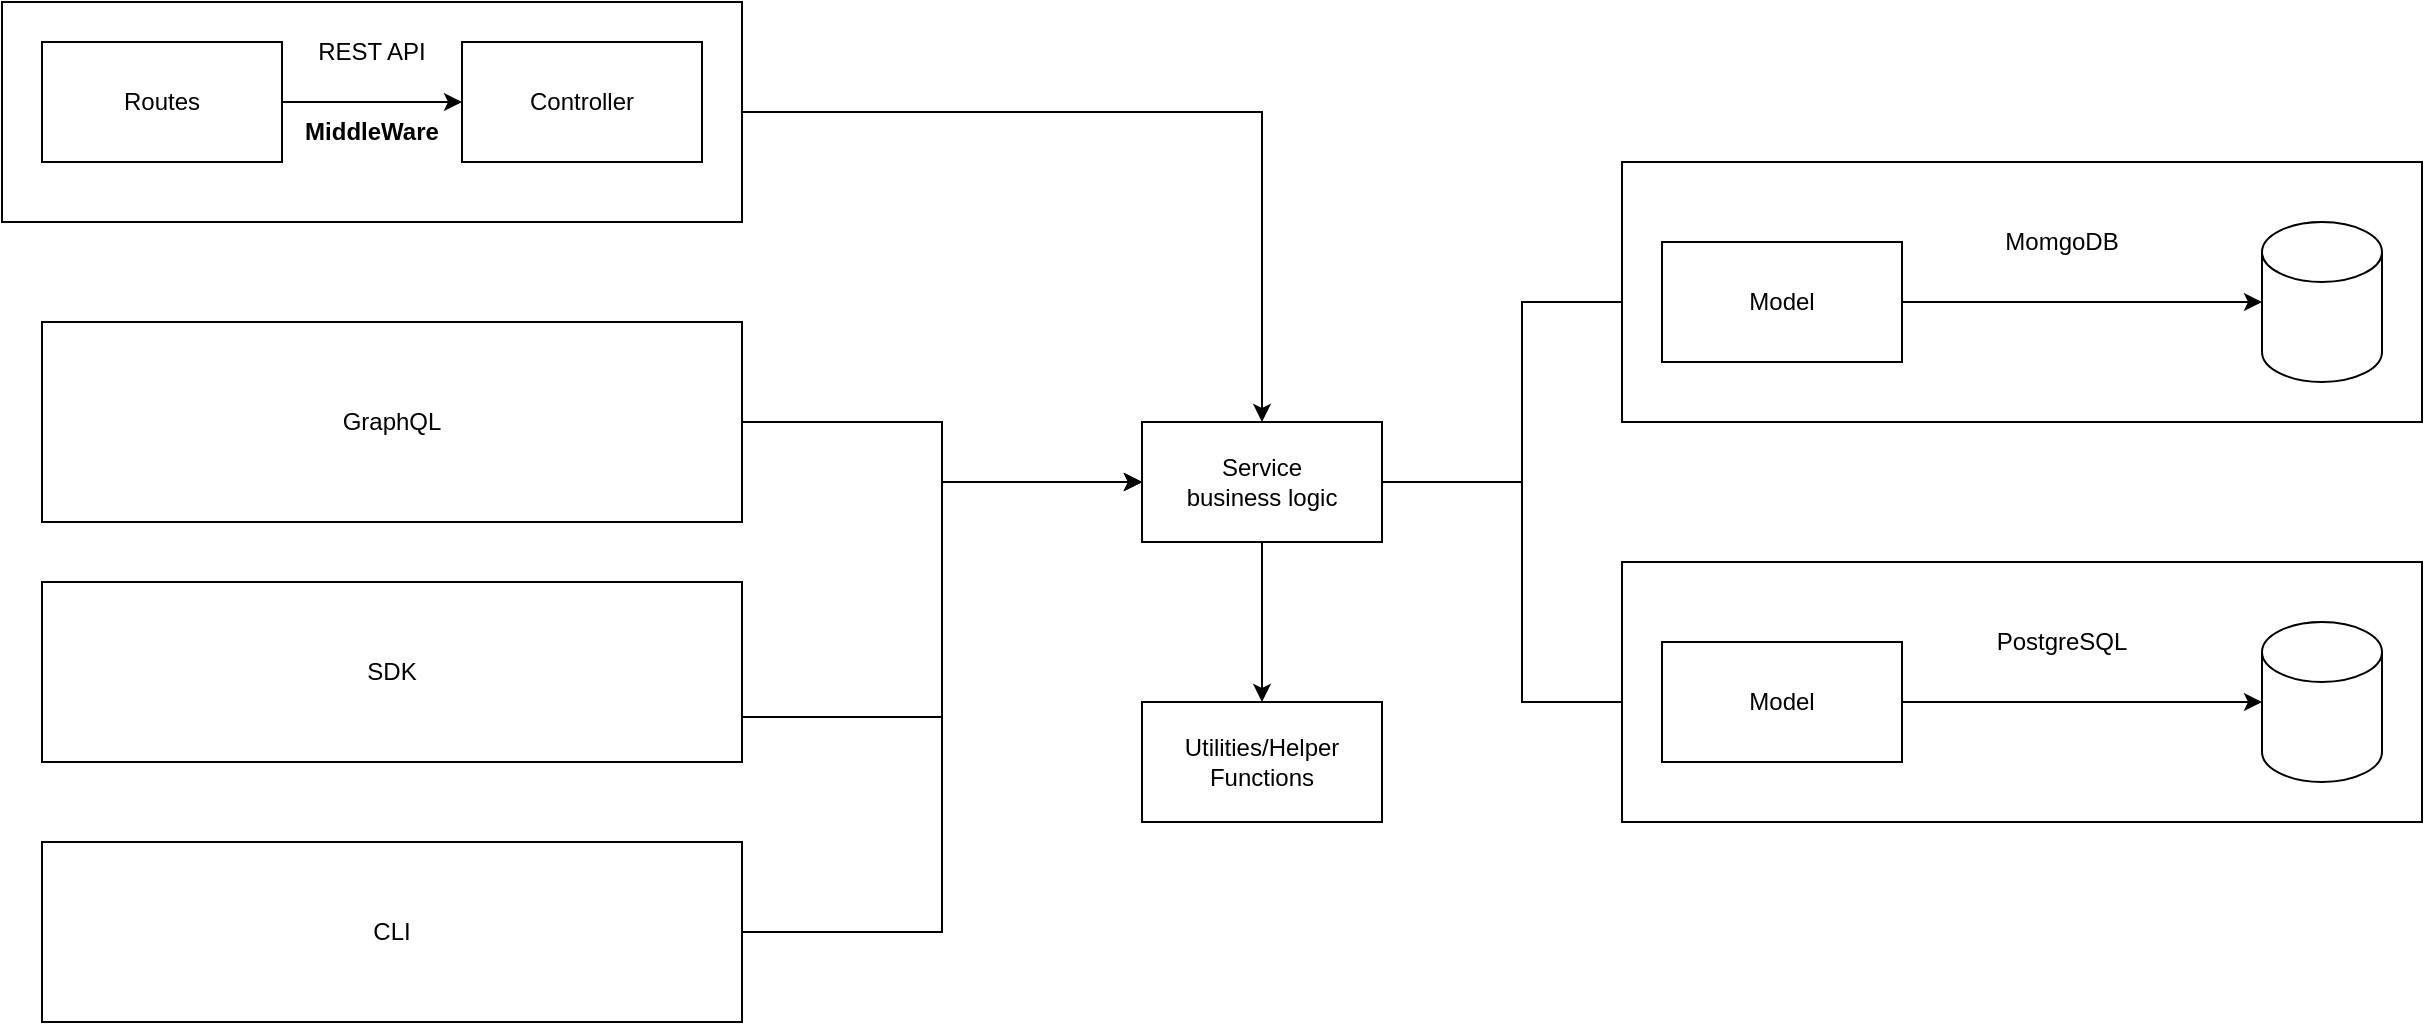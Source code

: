 <mxfile version="22.1.16" type="device">
  <diagram name="Page-1" id="hJPG8x9tjsUxWv9bNkT2">
    <mxGraphModel dx="1246" dy="557" grid="1" gridSize="10" guides="1" tooltips="1" connect="1" arrows="1" fold="1" page="1" pageScale="1" pageWidth="850" pageHeight="1100" math="0" shadow="0">
      <root>
        <mxCell id="0" />
        <mxCell id="1" parent="0" />
        <mxCell id="JMQBnMyV_RlE1c-REL-d-20" style="edgeStyle=orthogonalEdgeStyle;rounded=0;orthogonalLoop=1;jettySize=auto;html=1;entryX=0.5;entryY=0;entryDx=0;entryDy=0;" parent="1" source="JMQBnMyV_RlE1c-REL-d-7" target="JMQBnMyV_RlE1c-REL-d-5" edge="1">
          <mxGeometry relative="1" as="geometry" />
        </mxCell>
        <mxCell id="JMQBnMyV_RlE1c-REL-d-28" style="edgeStyle=orthogonalEdgeStyle;rounded=0;orthogonalLoop=1;jettySize=auto;html=1;entryX=0;entryY=0.5;entryDx=0;entryDy=0;" parent="1" source="JMQBnMyV_RlE1c-REL-d-5" target="JMQBnMyV_RlE1c-REL-d-17" edge="1">
          <mxGeometry relative="1" as="geometry" />
        </mxCell>
        <mxCell id="JMQBnMyV_RlE1c-REL-d-29" style="edgeStyle=orthogonalEdgeStyle;rounded=0;orthogonalLoop=1;jettySize=auto;html=1;entryX=0;entryY=0.5;entryDx=0;entryDy=0;" parent="1" source="JMQBnMyV_RlE1c-REL-d-5" target="JMQBnMyV_RlE1c-REL-d-25" edge="1">
          <mxGeometry relative="1" as="geometry" />
        </mxCell>
        <mxCell id="JMQBnMyV_RlE1c-REL-d-31" style="edgeStyle=orthogonalEdgeStyle;rounded=0;orthogonalLoop=1;jettySize=auto;html=1;entryX=0.5;entryY=0;entryDx=0;entryDy=0;" parent="1" source="JMQBnMyV_RlE1c-REL-d-5" target="JMQBnMyV_RlE1c-REL-d-30" edge="1">
          <mxGeometry relative="1" as="geometry" />
        </mxCell>
        <mxCell id="JMQBnMyV_RlE1c-REL-d-5" value="Service&lt;br&gt;business logic" style="rounded=0;whiteSpace=wrap;html=1;" parent="1" vertex="1">
          <mxGeometry x="850" y="480" width="120" height="60" as="geometry" />
        </mxCell>
        <mxCell id="JMQBnMyV_RlE1c-REL-d-13" style="edgeStyle=orthogonalEdgeStyle;rounded=0;orthogonalLoop=1;jettySize=auto;html=1;entryX=0;entryY=0.5;entryDx=0;entryDy=0;" parent="1" source="JMQBnMyV_RlE1c-REL-d-9" target="JMQBnMyV_RlE1c-REL-d-5" edge="1">
          <mxGeometry relative="1" as="geometry" />
        </mxCell>
        <mxCell id="JMQBnMyV_RlE1c-REL-d-9" value="GraphQL" style="rounded=0;whiteSpace=wrap;html=1;" parent="1" vertex="1">
          <mxGeometry x="300" y="430" width="350" height="100" as="geometry" />
        </mxCell>
        <mxCell id="JMQBnMyV_RlE1c-REL-d-14" style="edgeStyle=orthogonalEdgeStyle;rounded=0;orthogonalLoop=1;jettySize=auto;html=1;exitX=1;exitY=0.75;exitDx=0;exitDy=0;entryX=0;entryY=0.5;entryDx=0;entryDy=0;" parent="1" source="JMQBnMyV_RlE1c-REL-d-11" target="JMQBnMyV_RlE1c-REL-d-5" edge="1">
          <mxGeometry relative="1" as="geometry" />
        </mxCell>
        <mxCell id="JMQBnMyV_RlE1c-REL-d-11" value="SDK" style="rounded=0;whiteSpace=wrap;html=1;" parent="1" vertex="1">
          <mxGeometry x="300" y="560" width="350" height="90" as="geometry" />
        </mxCell>
        <mxCell id="JMQBnMyV_RlE1c-REL-d-15" style="edgeStyle=orthogonalEdgeStyle;rounded=0;orthogonalLoop=1;jettySize=auto;html=1;exitX=1;exitY=0.5;exitDx=0;exitDy=0;entryX=0;entryY=0.5;entryDx=0;entryDy=0;" parent="1" source="JMQBnMyV_RlE1c-REL-d-12" target="JMQBnMyV_RlE1c-REL-d-5" edge="1">
          <mxGeometry relative="1" as="geometry" />
        </mxCell>
        <mxCell id="JMQBnMyV_RlE1c-REL-d-12" value="CLI" style="rounded=0;whiteSpace=wrap;html=1;" parent="1" vertex="1">
          <mxGeometry x="300" y="690" width="350" height="90" as="geometry" />
        </mxCell>
        <mxCell id="JMQBnMyV_RlE1c-REL-d-30" value="Utilities/Helper&lt;br&gt;Functions" style="rounded=0;whiteSpace=wrap;html=1;" parent="1" vertex="1">
          <mxGeometry x="850" y="620" width="120" height="60" as="geometry" />
        </mxCell>
        <mxCell id="JSZK8wVQzdTHWx_8OsfY-1" value="" style="group" vertex="1" connectable="0" parent="1">
          <mxGeometry x="280" y="270" width="370" height="110" as="geometry" />
        </mxCell>
        <mxCell id="JMQBnMyV_RlE1c-REL-d-7" value="" style="rounded=0;whiteSpace=wrap;html=1;" parent="JSZK8wVQzdTHWx_8OsfY-1" vertex="1">
          <mxGeometry width="370" height="110" as="geometry" />
        </mxCell>
        <mxCell id="JMQBnMyV_RlE1c-REL-d-1" value="Routes" style="rounded=0;whiteSpace=wrap;html=1;" parent="JSZK8wVQzdTHWx_8OsfY-1" vertex="1">
          <mxGeometry x="20" y="20" width="120" height="60" as="geometry" />
        </mxCell>
        <mxCell id="JMQBnMyV_RlE1c-REL-d-2" value="Controller" style="rounded=0;whiteSpace=wrap;html=1;" parent="JSZK8wVQzdTHWx_8OsfY-1" vertex="1">
          <mxGeometry x="230" y="20" width="120" height="60" as="geometry" />
        </mxCell>
        <mxCell id="JMQBnMyV_RlE1c-REL-d-3" style="edgeStyle=orthogonalEdgeStyle;rounded=0;orthogonalLoop=1;jettySize=auto;html=1;exitX=1;exitY=0.5;exitDx=0;exitDy=0;entryX=0;entryY=0.5;entryDx=0;entryDy=0;" parent="JSZK8wVQzdTHWx_8OsfY-1" source="JMQBnMyV_RlE1c-REL-d-1" target="JMQBnMyV_RlE1c-REL-d-2" edge="1">
          <mxGeometry relative="1" as="geometry" />
        </mxCell>
        <mxCell id="JMQBnMyV_RlE1c-REL-d-8" value="REST API" style="text;html=1;strokeColor=none;fillColor=none;align=center;verticalAlign=middle;whiteSpace=wrap;rounded=0;" parent="JSZK8wVQzdTHWx_8OsfY-1" vertex="1">
          <mxGeometry x="155" y="10" width="60" height="30" as="geometry" />
        </mxCell>
        <mxCell id="JMQBnMyV_RlE1c-REL-d-32" value="&lt;b&gt;MiddleWare&lt;/b&gt;" style="text;html=1;strokeColor=none;fillColor=none;align=center;verticalAlign=middle;whiteSpace=wrap;rounded=0;" parent="JSZK8wVQzdTHWx_8OsfY-1" vertex="1">
          <mxGeometry x="155" y="50" width="60" height="30" as="geometry" />
        </mxCell>
        <mxCell id="JSZK8wVQzdTHWx_8OsfY-2" value="" style="group" vertex="1" connectable="0" parent="1">
          <mxGeometry x="1090" y="350" width="400" height="130" as="geometry" />
        </mxCell>
        <mxCell id="JMQBnMyV_RlE1c-REL-d-21" value="" style="rounded=0;whiteSpace=wrap;html=1;" parent="JSZK8wVQzdTHWx_8OsfY-2" vertex="1">
          <mxGeometry width="400" height="130" as="geometry" />
        </mxCell>
        <mxCell id="JMQBnMyV_RlE1c-REL-d-17" value="Model" style="rounded=0;whiteSpace=wrap;html=1;" parent="JSZK8wVQzdTHWx_8OsfY-2" vertex="1">
          <mxGeometry x="20" y="40" width="120" height="60" as="geometry" />
        </mxCell>
        <mxCell id="JMQBnMyV_RlE1c-REL-d-18" value="" style="shape=cylinder3;whiteSpace=wrap;html=1;boundedLbl=1;backgroundOutline=1;size=15;" parent="JSZK8wVQzdTHWx_8OsfY-2" vertex="1">
          <mxGeometry x="320" y="30" width="60" height="80" as="geometry" />
        </mxCell>
        <mxCell id="JMQBnMyV_RlE1c-REL-d-19" style="edgeStyle=orthogonalEdgeStyle;rounded=0;orthogonalLoop=1;jettySize=auto;html=1;" parent="JSZK8wVQzdTHWx_8OsfY-2" source="JMQBnMyV_RlE1c-REL-d-17" target="JMQBnMyV_RlE1c-REL-d-18" edge="1">
          <mxGeometry relative="1" as="geometry" />
        </mxCell>
        <mxCell id="JMQBnMyV_RlE1c-REL-d-22" value="MomgoDB" style="text;html=1;strokeColor=none;fillColor=none;align=center;verticalAlign=middle;whiteSpace=wrap;rounded=0;" parent="JSZK8wVQzdTHWx_8OsfY-2" vertex="1">
          <mxGeometry x="190" y="25" width="60" height="30" as="geometry" />
        </mxCell>
        <mxCell id="JSZK8wVQzdTHWx_8OsfY-3" value="" style="group" vertex="1" connectable="0" parent="1">
          <mxGeometry x="1090" y="550" width="400" height="130" as="geometry" />
        </mxCell>
        <mxCell id="JMQBnMyV_RlE1c-REL-d-23" value="" style="rounded=0;whiteSpace=wrap;html=1;" parent="JSZK8wVQzdTHWx_8OsfY-3" vertex="1">
          <mxGeometry width="400" height="130" as="geometry" />
        </mxCell>
        <mxCell id="JMQBnMyV_RlE1c-REL-d-25" value="Model" style="rounded=0;whiteSpace=wrap;html=1;" parent="JSZK8wVQzdTHWx_8OsfY-3" vertex="1">
          <mxGeometry x="20" y="40" width="120" height="60" as="geometry" />
        </mxCell>
        <mxCell id="JMQBnMyV_RlE1c-REL-d-26" value="" style="shape=cylinder3;whiteSpace=wrap;html=1;boundedLbl=1;backgroundOutline=1;size=15;" parent="JSZK8wVQzdTHWx_8OsfY-3" vertex="1">
          <mxGeometry x="320" y="30" width="60" height="80" as="geometry" />
        </mxCell>
        <mxCell id="JMQBnMyV_RlE1c-REL-d-24" style="edgeStyle=orthogonalEdgeStyle;rounded=0;orthogonalLoop=1;jettySize=auto;html=1;" parent="JSZK8wVQzdTHWx_8OsfY-3" source="JMQBnMyV_RlE1c-REL-d-25" target="JMQBnMyV_RlE1c-REL-d-26" edge="1">
          <mxGeometry relative="1" as="geometry" />
        </mxCell>
        <mxCell id="JMQBnMyV_RlE1c-REL-d-27" value="PostgreSQL" style="text;html=1;strokeColor=none;fillColor=none;align=center;verticalAlign=middle;whiteSpace=wrap;rounded=0;" parent="JSZK8wVQzdTHWx_8OsfY-3" vertex="1">
          <mxGeometry x="190" y="25" width="60" height="30" as="geometry" />
        </mxCell>
      </root>
    </mxGraphModel>
  </diagram>
</mxfile>

